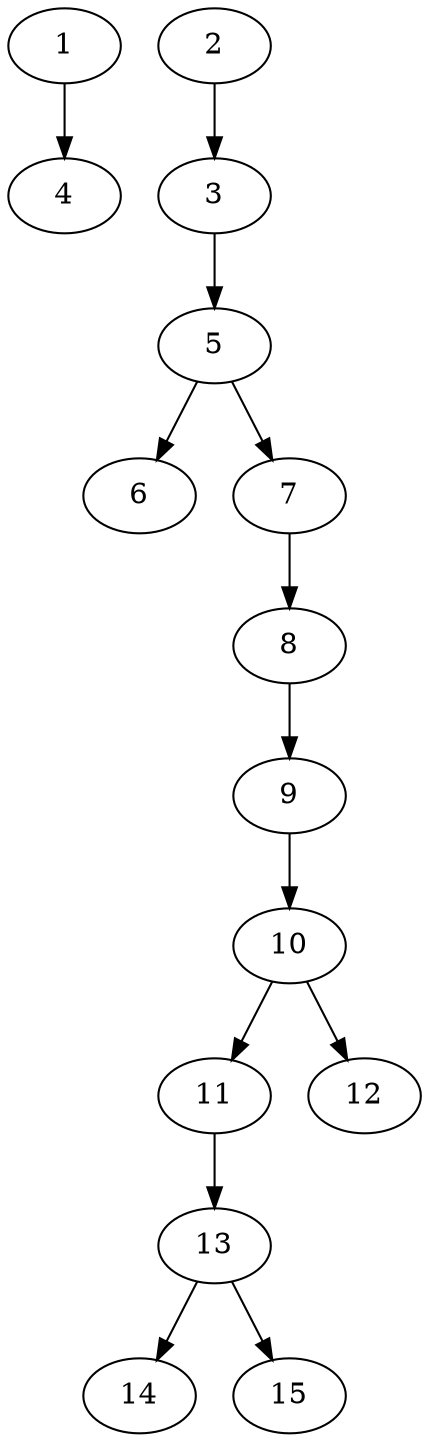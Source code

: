 // DAG automatically generated by daggen at Thu Oct  3 13:59:27 2019
// ./daggen --dot -n 15 --ccr 0.3 --fat 0.3 --regular 0.7 --density 0.5 --mindata 5242880 --maxdata 52428800 
digraph G {
  1 [size="109185707", alpha="0.02", expect_size="32755712"] 
  1 -> 4 [size ="32755712"]
  2 [size="60419413", alpha="0.19", expect_size="18125824"] 
  2 -> 3 [size ="18125824"]
  3 [size="93190827", alpha="0.01", expect_size="27957248"] 
  3 -> 5 [size ="27957248"]
  4 [size="171117227", alpha="0.08", expect_size="51335168"] 
  5 [size="169028267", alpha="0.06", expect_size="50708480"] 
  5 -> 6 [size ="50708480"]
  5 -> 7 [size ="50708480"]
  6 [size="99771733", alpha="0.10", expect_size="29931520"] 
  7 [size="35003733", alpha="0.02", expect_size="10501120"] 
  7 -> 8 [size ="10501120"]
  8 [size="161187840", alpha="0.11", expect_size="48356352"] 
  8 -> 9 [size ="48356352"]
  9 [size="121569280", alpha="0.13", expect_size="36470784"] 
  9 -> 10 [size ="36470784"]
  10 [size="147411627", alpha="0.02", expect_size="44223488"] 
  10 -> 11 [size ="44223488"]
  10 -> 12 [size ="44223488"]
  11 [size="124613973", alpha="0.15", expect_size="37384192"] 
  11 -> 13 [size ="37384192"]
  12 [size="137093120", alpha="0.18", expect_size="41127936"] 
  13 [size="128450560", alpha="0.09", expect_size="38535168"] 
  13 -> 14 [size ="38535168"]
  13 -> 15 [size ="38535168"]
  14 [size="137376427", alpha="0.20", expect_size="41212928"] 
  15 [size="42963627", alpha="0.09", expect_size="12889088"] 
}
